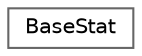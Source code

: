 digraph "Graphical Class Hierarchy"
{
 // LATEX_PDF_SIZE
  bgcolor="transparent";
  edge [fontname=Helvetica,fontsize=10,labelfontname=Helvetica,labelfontsize=10];
  node [fontname=Helvetica,fontsize=10,shape=box,height=0.2,width=0.4];
  rankdir="LR";
  Node0 [label="BaseStat",height=0.2,width=0.4,color="grey40", fillcolor="white", style="filled",URL="$class_base_stat.html",tooltip=" "];
}
